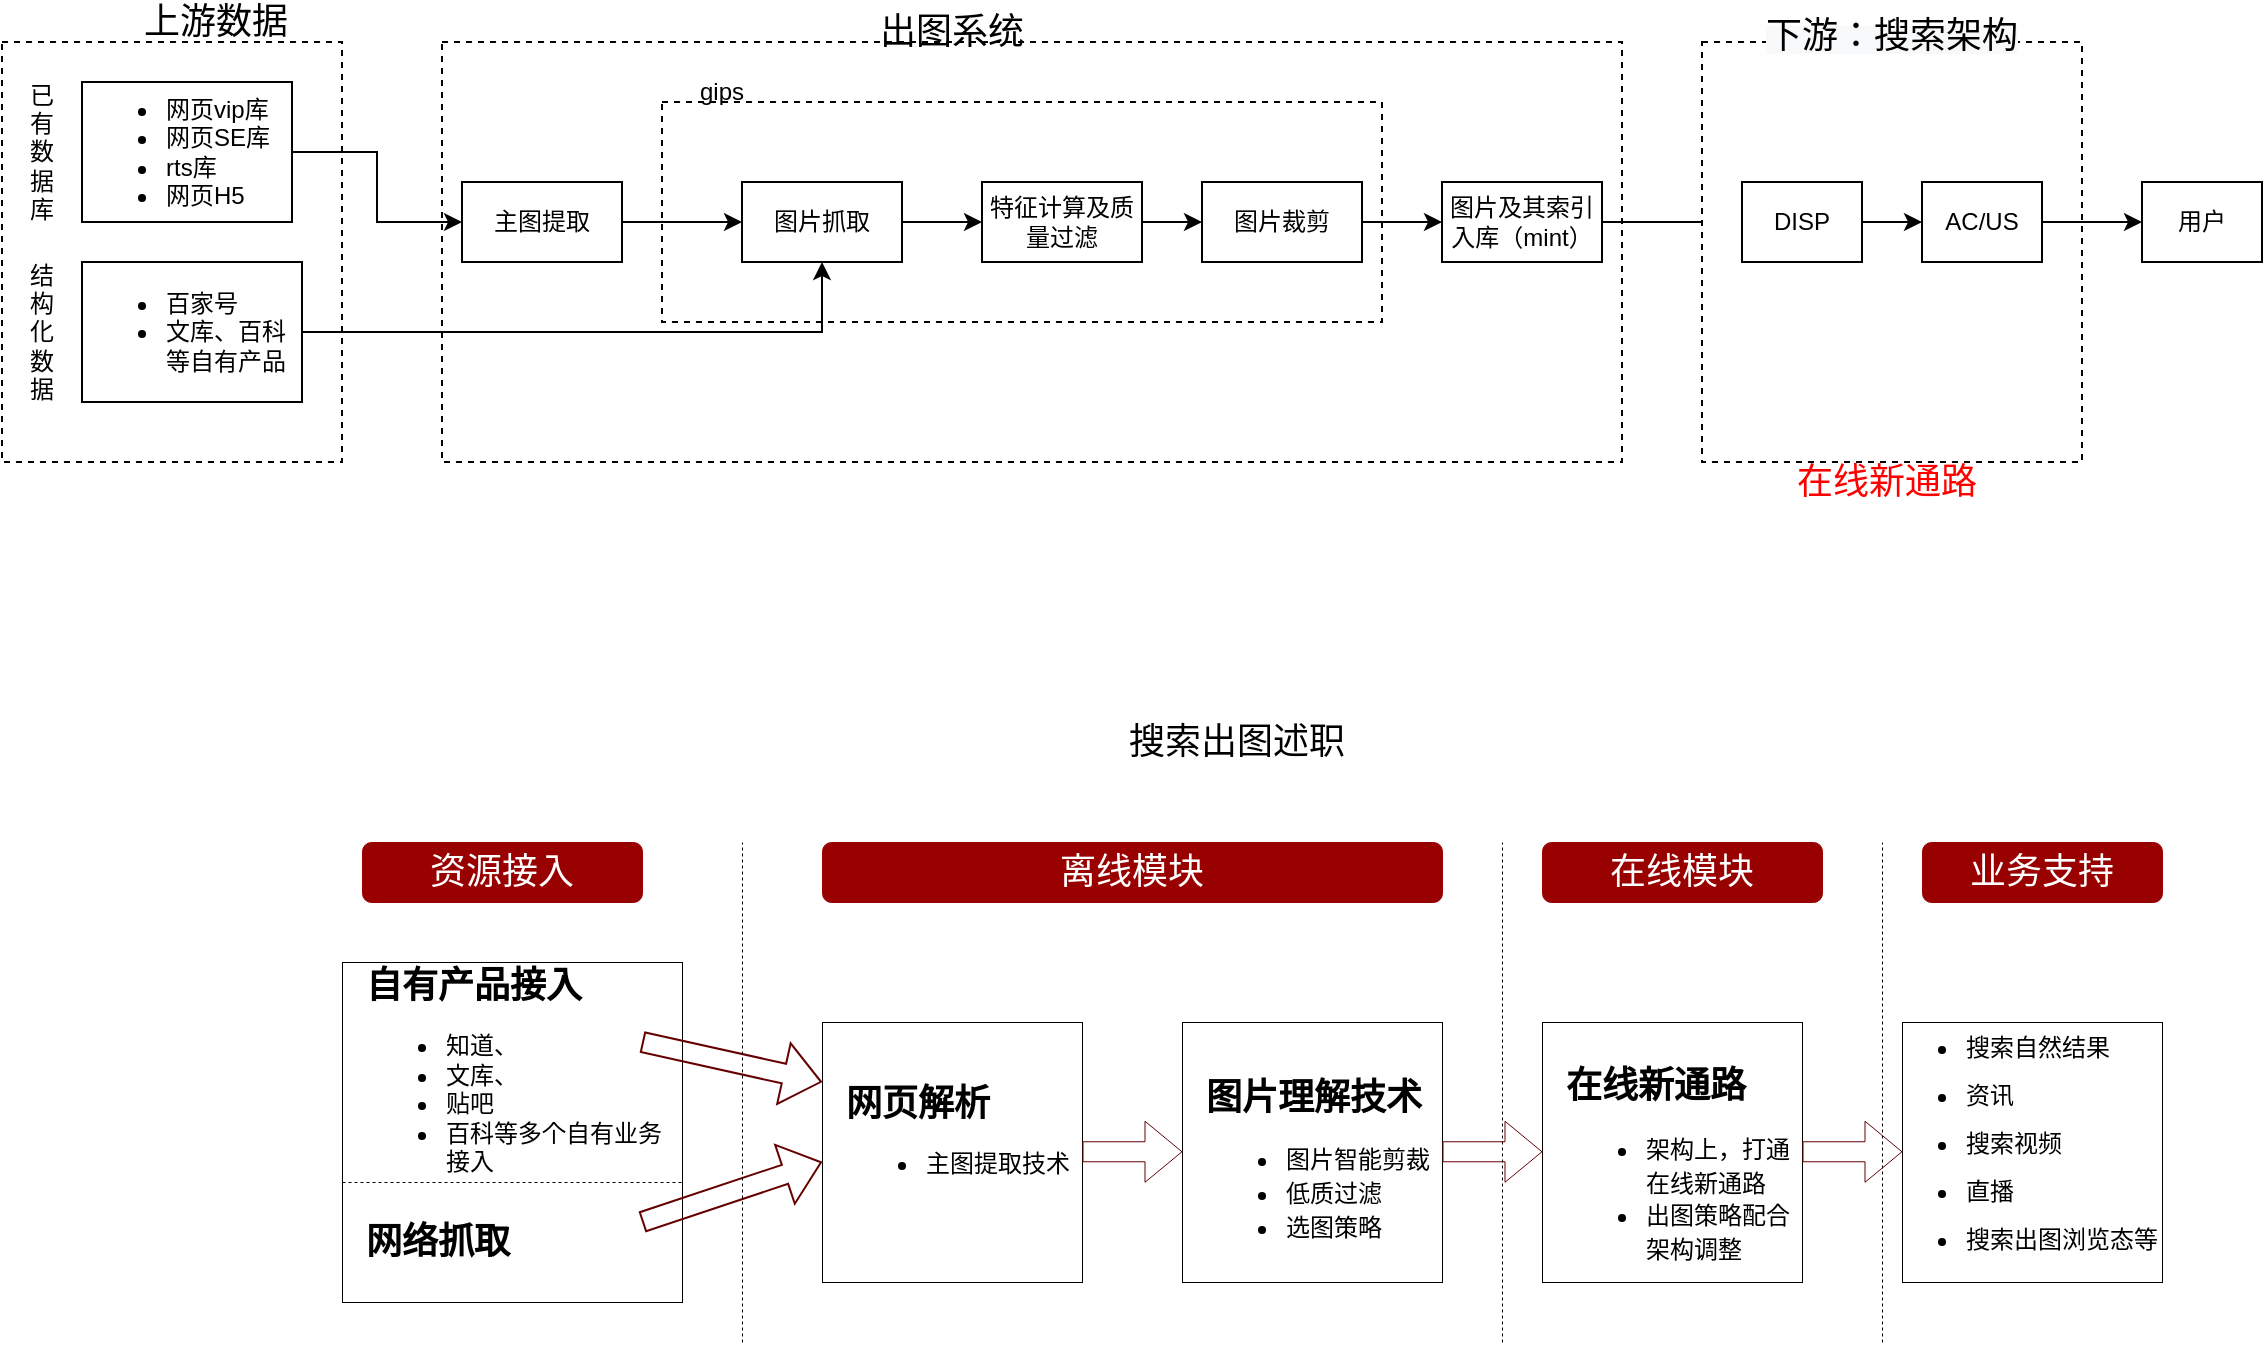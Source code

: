 <mxfile version="16.1.4" type="github">
  <diagram id="hWNafZOtgDDPXVln5Tpz" name="Page-1">
    <mxGraphModel dx="1151" dy="599" grid="1" gridSize="10" guides="1" tooltips="1" connect="1" arrows="1" fold="1" page="1" pageScale="1" pageWidth="2339" pageHeight="3300" math="0" shadow="0">
      <root>
        <mxCell id="0" />
        <mxCell id="1" parent="0" />
        <mxCell id="i5rJ01WgzXwHkT8kXXQp-25" value="" style="whiteSpace=wrap;html=1;aspect=fixed;fontSize=18;strokeWidth=0.5;" vertex="1" parent="1">
          <mxGeometry x="1050" y="550" width="130" height="130" as="geometry" />
        </mxCell>
        <mxCell id="i5rJ01WgzXwHkT8kXXQp-15" value="" style="whiteSpace=wrap;html=1;aspect=fixed;fontSize=18;strokeWidth=0.5;" vertex="1" parent="1">
          <mxGeometry x="690" y="550" width="130" height="130" as="geometry" />
        </mxCell>
        <mxCell id="i5rJ01WgzXwHkT8kXXQp-14" value="" style="whiteSpace=wrap;html=1;aspect=fixed;fontSize=18;strokeWidth=0.5;" vertex="1" parent="1">
          <mxGeometry x="510" y="550" width="130" height="130" as="geometry" />
        </mxCell>
        <mxCell id="i5rJ01WgzXwHkT8kXXQp-7" value="" style="whiteSpace=wrap;html=1;aspect=fixed;fontSize=18;strokeWidth=0.5;" vertex="1" parent="1">
          <mxGeometry x="270" y="520" width="170" height="170" as="geometry" />
        </mxCell>
        <mxCell id="LKuy4wLW6eELK773XFHh-19" value="" style="rounded=0;whiteSpace=wrap;html=1;dashed=1;" parent="1" vertex="1">
          <mxGeometry x="320" y="60" width="590" height="210" as="geometry" />
        </mxCell>
        <mxCell id="LKuy4wLW6eELK773XFHh-21" value="" style="rounded=0;whiteSpace=wrap;html=1;dashed=1;" parent="1" vertex="1">
          <mxGeometry x="430" y="90" width="360" height="110" as="geometry" />
        </mxCell>
        <mxCell id="LKuy4wLW6eELK773XFHh-1" value="" style="rounded=0;whiteSpace=wrap;html=1;dashed=1;" parent="1" vertex="1">
          <mxGeometry x="100" y="60" width="170" height="210" as="geometry" />
        </mxCell>
        <mxCell id="LKuy4wLW6eELK773XFHh-2" value="&lt;font style=&quot;font-size: 18px&quot;&gt;上游数据&lt;/font&gt;" style="text;html=1;strokeColor=none;fillColor=none;align=center;verticalAlign=middle;whiteSpace=wrap;rounded=0;dashed=1;" parent="1" vertex="1">
          <mxGeometry x="162.5" y="40" width="87.5" height="20" as="geometry" />
        </mxCell>
        <mxCell id="LKuy4wLW6eELK773XFHh-13" style="edgeStyle=orthogonalEdgeStyle;rounded=0;orthogonalLoop=1;jettySize=auto;html=1;entryX=0;entryY=0.5;entryDx=0;entryDy=0;" parent="1" source="LKuy4wLW6eELK773XFHh-4" target="LKuy4wLW6eELK773XFHh-8" edge="1">
          <mxGeometry relative="1" as="geometry" />
        </mxCell>
        <mxCell id="LKuy4wLW6eELK773XFHh-4" value="&lt;ul&gt;&lt;li&gt;网页vip库&lt;/li&gt;&lt;li&gt;网页SE库&lt;/li&gt;&lt;li&gt;rts库&lt;/li&gt;&lt;li&gt;网页H5&lt;/li&gt;&lt;/ul&gt;" style="rounded=0;whiteSpace=wrap;html=1;align=left;" parent="1" vertex="1">
          <mxGeometry x="140" y="80" width="105" height="70" as="geometry" />
        </mxCell>
        <mxCell id="LKuy4wLW6eELK773XFHh-14" style="edgeStyle=orthogonalEdgeStyle;rounded=0;orthogonalLoop=1;jettySize=auto;html=1;entryX=0.5;entryY=1;entryDx=0;entryDy=0;" parent="1" source="LKuy4wLW6eELK773XFHh-5" target="LKuy4wLW6eELK773XFHh-9" edge="1">
          <mxGeometry relative="1" as="geometry" />
        </mxCell>
        <mxCell id="LKuy4wLW6eELK773XFHh-5" value="&lt;ul&gt;&lt;li&gt;百家号&lt;/li&gt;&lt;li&gt;文库、百科等自有产品&lt;/li&gt;&lt;/ul&gt;" style="rounded=0;whiteSpace=wrap;html=1;align=left;" parent="1" vertex="1">
          <mxGeometry x="140" y="170" width="110" height="70" as="geometry" />
        </mxCell>
        <mxCell id="LKuy4wLW6eELK773XFHh-6" value="已有数据库" style="text;html=1;strokeColor=none;fillColor=none;align=center;verticalAlign=middle;whiteSpace=wrap;rounded=0;" parent="1" vertex="1">
          <mxGeometry x="110" y="100" width="20" height="30" as="geometry" />
        </mxCell>
        <mxCell id="LKuy4wLW6eELK773XFHh-7" value="结构化数据" style="text;html=1;strokeColor=none;fillColor=none;align=center;verticalAlign=middle;whiteSpace=wrap;rounded=0;" parent="1" vertex="1">
          <mxGeometry x="110" y="190" width="20" height="30" as="geometry" />
        </mxCell>
        <mxCell id="LKuy4wLW6eELK773XFHh-15" style="edgeStyle=orthogonalEdgeStyle;rounded=0;orthogonalLoop=1;jettySize=auto;html=1;entryX=0;entryY=0.5;entryDx=0;entryDy=0;" parent="1" source="LKuy4wLW6eELK773XFHh-8" target="LKuy4wLW6eELK773XFHh-9" edge="1">
          <mxGeometry relative="1" as="geometry" />
        </mxCell>
        <mxCell id="LKuy4wLW6eELK773XFHh-8" value="主图提取" style="rounded=0;whiteSpace=wrap;html=1;" parent="1" vertex="1">
          <mxGeometry x="330" y="130" width="80" height="40" as="geometry" />
        </mxCell>
        <mxCell id="LKuy4wLW6eELK773XFHh-16" style="edgeStyle=orthogonalEdgeStyle;rounded=0;orthogonalLoop=1;jettySize=auto;html=1;entryX=0;entryY=0.5;entryDx=0;entryDy=0;" parent="1" source="LKuy4wLW6eELK773XFHh-9" target="LKuy4wLW6eELK773XFHh-10" edge="1">
          <mxGeometry relative="1" as="geometry" />
        </mxCell>
        <mxCell id="LKuy4wLW6eELK773XFHh-9" value="图片抓取" style="rounded=0;whiteSpace=wrap;html=1;" parent="1" vertex="1">
          <mxGeometry x="470" y="130" width="80" height="40" as="geometry" />
        </mxCell>
        <mxCell id="LKuy4wLW6eELK773XFHh-17" style="edgeStyle=orthogonalEdgeStyle;rounded=0;orthogonalLoop=1;jettySize=auto;html=1;entryX=0;entryY=0.5;entryDx=0;entryDy=0;" parent="1" source="LKuy4wLW6eELK773XFHh-10" target="LKuy4wLW6eELK773XFHh-11" edge="1">
          <mxGeometry relative="1" as="geometry" />
        </mxCell>
        <mxCell id="LKuy4wLW6eELK773XFHh-10" value="特征计算及质量过滤" style="rounded=0;whiteSpace=wrap;html=1;" parent="1" vertex="1">
          <mxGeometry x="590" y="130" width="80" height="40" as="geometry" />
        </mxCell>
        <mxCell id="LKuy4wLW6eELK773XFHh-18" style="edgeStyle=orthogonalEdgeStyle;rounded=0;orthogonalLoop=1;jettySize=auto;html=1;entryX=0;entryY=0.5;entryDx=0;entryDy=0;" parent="1" source="LKuy4wLW6eELK773XFHh-11" target="LKuy4wLW6eELK773XFHh-12" edge="1">
          <mxGeometry relative="1" as="geometry" />
        </mxCell>
        <mxCell id="LKuy4wLW6eELK773XFHh-11" value="图片裁剪" style="rounded=0;whiteSpace=wrap;html=1;" parent="1" vertex="1">
          <mxGeometry x="700" y="130" width="80" height="40" as="geometry" />
        </mxCell>
        <mxCell id="LKuy4wLW6eELK773XFHh-28" style="edgeStyle=orthogonalEdgeStyle;rounded=0;orthogonalLoop=1;jettySize=auto;html=1;entryX=0;entryY=0.5;entryDx=0;entryDy=0;" parent="1" source="LKuy4wLW6eELK773XFHh-12" target="LKuy4wLW6eELK773XFHh-24" edge="1">
          <mxGeometry relative="1" as="geometry" />
        </mxCell>
        <mxCell id="LKuy4wLW6eELK773XFHh-12" value="图片及其索引入库（mint）" style="rounded=0;whiteSpace=wrap;html=1;" parent="1" vertex="1">
          <mxGeometry x="820" y="130" width="80" height="40" as="geometry" />
        </mxCell>
        <mxCell id="LKuy4wLW6eELK773XFHh-20" value="&lt;font style=&quot;font-size: 18px&quot;&gt;出图系统&lt;/font&gt;" style="text;html=1;strokeColor=none;fillColor=none;align=center;verticalAlign=middle;whiteSpace=wrap;rounded=0;dashed=1;" parent="1" vertex="1">
          <mxGeometry x="530" y="40" width="90" height="30" as="geometry" />
        </mxCell>
        <mxCell id="LKuy4wLW6eELK773XFHh-22" value="gips" style="text;html=1;strokeColor=none;fillColor=none;align=center;verticalAlign=middle;whiteSpace=wrap;rounded=0;dashed=1;" parent="1" vertex="1">
          <mxGeometry x="430" y="70" width="60" height="30" as="geometry" />
        </mxCell>
        <mxCell id="LKuy4wLW6eELK773XFHh-23" value="" style="rounded=0;whiteSpace=wrap;html=1;dashed=1;" parent="1" vertex="1">
          <mxGeometry x="950" y="60" width="190" height="210" as="geometry" />
        </mxCell>
        <mxCell id="LKuy4wLW6eELK773XFHh-29" style="edgeStyle=orthogonalEdgeStyle;rounded=0;orthogonalLoop=1;jettySize=auto;html=1;entryX=0;entryY=0.5;entryDx=0;entryDy=0;" parent="1" source="LKuy4wLW6eELK773XFHh-24" target="LKuy4wLW6eELK773XFHh-25" edge="1">
          <mxGeometry relative="1" as="geometry" />
        </mxCell>
        <mxCell id="LKuy4wLW6eELK773XFHh-24" value="DISP" style="rounded=0;whiteSpace=wrap;html=1;" parent="1" vertex="1">
          <mxGeometry x="970" y="130" width="60" height="40" as="geometry" />
        </mxCell>
        <mxCell id="LKuy4wLW6eELK773XFHh-31" style="edgeStyle=orthogonalEdgeStyle;rounded=0;orthogonalLoop=1;jettySize=auto;html=1;entryX=0;entryY=0.5;entryDx=0;entryDy=0;" parent="1" source="LKuy4wLW6eELK773XFHh-25" target="LKuy4wLW6eELK773XFHh-30" edge="1">
          <mxGeometry relative="1" as="geometry" />
        </mxCell>
        <mxCell id="LKuy4wLW6eELK773XFHh-25" value="AC/US" style="rounded=0;whiteSpace=wrap;html=1;" parent="1" vertex="1">
          <mxGeometry x="1060" y="130" width="60" height="40" as="geometry" />
        </mxCell>
        <mxCell id="LKuy4wLW6eELK773XFHh-26" value="&lt;span style=&quot;color: rgb(0 , 0 , 0) ; font-family: &amp;#34;helvetica&amp;#34; ; font-style: normal ; font-weight: 400 ; letter-spacing: normal ; text-align: center ; text-indent: 0px ; text-transform: none ; word-spacing: 0px ; background-color: rgb(248 , 249 , 250) ; display: inline ; float: none&quot;&gt;&lt;font style=&quot;font-size: 18px&quot;&gt;下游：搜索架构&lt;/font&gt;&lt;/span&gt;" style="text;whiteSpace=wrap;html=1;" parent="1" vertex="1">
          <mxGeometry x="980" y="40" width="150" height="20" as="geometry" />
        </mxCell>
        <mxCell id="LKuy4wLW6eELK773XFHh-30" value="用户" style="rounded=0;whiteSpace=wrap;html=1;" parent="1" vertex="1">
          <mxGeometry x="1170" y="130" width="60" height="40" as="geometry" />
        </mxCell>
        <mxCell id="LKuy4wLW6eELK773XFHh-32" value="&lt;font color=&quot;#ff0000&quot;&gt;&lt;span style=&quot;font-size: 18px&quot;&gt;在线新通路&lt;/span&gt;&lt;/font&gt;" style="text;html=1;strokeColor=none;fillColor=none;align=center;verticalAlign=middle;whiteSpace=wrap;rounded=0;dashed=1;" parent="1" vertex="1">
          <mxGeometry x="980" y="270" width="125" height="20" as="geometry" />
        </mxCell>
        <mxCell id="i5rJ01WgzXwHkT8kXXQp-1" value="&lt;font style=&quot;font-size: 18px&quot;&gt;&lt;b&gt;网页解析&lt;/b&gt;&lt;/font&gt;&lt;br&gt;&lt;ul&gt;&lt;li&gt;主图提取技术&lt;/li&gt;&lt;/ul&gt;" style="text;html=1;strokeColor=none;fillColor=none;align=left;verticalAlign=middle;whiteSpace=wrap;rounded=0;" vertex="1" parent="1">
          <mxGeometry x="520" y="560" width="160" height="100" as="geometry" />
        </mxCell>
        <mxCell id="i5rJ01WgzXwHkT8kXXQp-4" value="&lt;span style=&quot;font-size: 18px&quot;&gt;&lt;b&gt;图片理解技术&lt;/b&gt;&lt;/span&gt;&lt;br&gt;&lt;ul style=&quot;line-height: 1.4&quot;&gt;&lt;li&gt;图片智能剪裁&lt;/li&gt;&lt;li&gt;低质过滤&lt;/li&gt;&lt;li&gt;选图策略&lt;/li&gt;&lt;/ul&gt;" style="text;html=1;strokeColor=none;fillColor=none;align=left;verticalAlign=middle;whiteSpace=wrap;rounded=0;" vertex="1" parent="1">
          <mxGeometry x="700" y="580" width="190" height="90" as="geometry" />
        </mxCell>
        <mxCell id="i5rJ01WgzXwHkT8kXXQp-5" value="&lt;span style=&quot;font-size: 18px&quot;&gt;&lt;b&gt;自有产品接入&lt;/b&gt;&lt;/span&gt;&lt;br&gt;&lt;ul&gt;&lt;li&gt;知道、&lt;/li&gt;&lt;li&gt;文库、&lt;/li&gt;&lt;li&gt;贴吧&lt;/li&gt;&lt;li&gt;百科等多个自有业务接入&lt;/li&gt;&lt;/ul&gt;" style="text;html=1;strokeColor=none;fillColor=none;align=left;verticalAlign=middle;whiteSpace=wrap;rounded=0;" vertex="1" parent="1">
          <mxGeometry x="280" y="530" width="160" height="100" as="geometry" />
        </mxCell>
        <mxCell id="i5rJ01WgzXwHkT8kXXQp-6" value="&lt;span style=&quot;font-size: 18px&quot;&gt;&lt;b&gt;网络抓取&lt;br&gt;&lt;/b&gt;&lt;/span&gt;" style="text;html=1;strokeColor=none;fillColor=none;align=left;verticalAlign=middle;whiteSpace=wrap;rounded=0;" vertex="1" parent="1">
          <mxGeometry x="280" y="610" width="160" height="100" as="geometry" />
        </mxCell>
        <mxCell id="i5rJ01WgzXwHkT8kXXQp-11" value="" style="endArrow=none;html=1;rounded=0;fontSize=18;dashed=1;strokeWidth=0.5;" edge="1" parent="1">
          <mxGeometry width="50" height="50" relative="1" as="geometry">
            <mxPoint x="270" y="630" as="sourcePoint" />
            <mxPoint x="440" y="630" as="targetPoint" />
          </mxGeometry>
        </mxCell>
        <mxCell id="i5rJ01WgzXwHkT8kXXQp-12" value="" style="shape=flexArrow;endArrow=classic;html=1;rounded=0;fontSize=18;exitX=0.875;exitY=0.3;exitDx=0;exitDy=0;exitPerimeter=0;strokeColor=#660000;" edge="1" parent="1" source="i5rJ01WgzXwHkT8kXXQp-5">
          <mxGeometry width="50" height="50" relative="1" as="geometry">
            <mxPoint x="470" y="590" as="sourcePoint" />
            <mxPoint x="510" y="580" as="targetPoint" />
          </mxGeometry>
        </mxCell>
        <mxCell id="i5rJ01WgzXwHkT8kXXQp-13" value="" style="shape=flexArrow;endArrow=classic;html=1;rounded=0;fontSize=18;strokeColor=#660000;" edge="1" parent="1">
          <mxGeometry width="50" height="50" relative="1" as="geometry">
            <mxPoint x="420" y="650" as="sourcePoint" />
            <mxPoint x="510" y="620" as="targetPoint" />
          </mxGeometry>
        </mxCell>
        <mxCell id="i5rJ01WgzXwHkT8kXXQp-17" value="" style="shape=flexArrow;endArrow=classic;html=1;rounded=0;fontSize=18;strokeColor=#660000;strokeWidth=0.5;" edge="1" parent="1">
          <mxGeometry width="50" height="50" relative="1" as="geometry">
            <mxPoint x="640" y="614.63" as="sourcePoint" />
            <mxPoint x="690" y="614.63" as="targetPoint" />
          </mxGeometry>
        </mxCell>
        <mxCell id="i5rJ01WgzXwHkT8kXXQp-18" value="" style="whiteSpace=wrap;html=1;aspect=fixed;fontSize=18;strokeWidth=0.5;" vertex="1" parent="1">
          <mxGeometry x="870" y="550" width="130" height="130" as="geometry" />
        </mxCell>
        <mxCell id="i5rJ01WgzXwHkT8kXXQp-19" value="" style="shape=flexArrow;endArrow=classic;html=1;rounded=0;fontSize=18;strokeColor=#660000;strokeWidth=0.5;" edge="1" parent="1">
          <mxGeometry width="50" height="50" relative="1" as="geometry">
            <mxPoint x="820.0" y="614.63" as="sourcePoint" />
            <mxPoint x="870.0" y="614.63" as="targetPoint" />
          </mxGeometry>
        </mxCell>
        <mxCell id="i5rJ01WgzXwHkT8kXXQp-20" value="&lt;span style=&quot;font-size: 18px&quot;&gt;&lt;b&gt;在线新通路&lt;/b&gt;&lt;/span&gt;&lt;br&gt;&lt;ul style=&quot;line-height: 1.4&quot;&gt;&lt;li&gt;架构上，打通在线新通路&lt;/li&gt;&lt;li&gt;出图策略配合架构调整&lt;/li&gt;&lt;/ul&gt;" style="text;html=1;strokeColor=none;fillColor=none;align=left;verticalAlign=middle;whiteSpace=wrap;rounded=0;" vertex="1" parent="1">
          <mxGeometry x="880" y="585" width="120" height="85" as="geometry" />
        </mxCell>
        <mxCell id="i5rJ01WgzXwHkT8kXXQp-22" value="&lt;font color=&quot;#ffffff&quot;&gt;离线模块&lt;/font&gt;" style="rounded=1;whiteSpace=wrap;html=1;fontSize=18;strokeWidth=0.5;fillColor=#990000;strokeColor=#990000;" vertex="1" parent="1">
          <mxGeometry x="510" y="460" width="310" height="30" as="geometry" />
        </mxCell>
        <mxCell id="i5rJ01WgzXwHkT8kXXQp-23" value="&lt;font color=&quot;#ffffff&quot;&gt;在线模块&lt;/font&gt;" style="rounded=1;whiteSpace=wrap;html=1;fontSize=18;strokeWidth=0.5;fillColor=#990000;strokeColor=#990000;" vertex="1" parent="1">
          <mxGeometry x="870" y="460" width="140" height="30" as="geometry" />
        </mxCell>
        <mxCell id="i5rJ01WgzXwHkT8kXXQp-24" value="&lt;ul style=&quot;line-height: 2&quot;&gt;&lt;li&gt;搜索自然结果&lt;/li&gt;&lt;li&gt;资讯&lt;/li&gt;&lt;li&gt;搜索视频&lt;/li&gt;&lt;li&gt;直播&lt;/li&gt;&lt;li&gt;搜索出图浏览态等&lt;/li&gt;&lt;/ul&gt;" style="text;html=1;strokeColor=none;fillColor=none;align=left;verticalAlign=middle;whiteSpace=wrap;rounded=0;" vertex="1" parent="1">
          <mxGeometry x="1040" y="560" width="140" height="100" as="geometry" />
        </mxCell>
        <mxCell id="i5rJ01WgzXwHkT8kXXQp-26" value="" style="endArrow=none;dashed=1;html=1;rounded=0;fontSize=18;fontColor=#FFFFFF;strokeColor=#000000;strokeWidth=0.5;" edge="1" parent="1">
          <mxGeometry width="50" height="50" relative="1" as="geometry">
            <mxPoint x="470" y="710" as="sourcePoint" />
            <mxPoint x="470" y="460" as="targetPoint" />
          </mxGeometry>
        </mxCell>
        <mxCell id="i5rJ01WgzXwHkT8kXXQp-27" value="" style="endArrow=none;dashed=1;html=1;rounded=0;fontSize=18;fontColor=#FFFFFF;strokeColor=#000000;strokeWidth=0.5;" edge="1" parent="1">
          <mxGeometry width="50" height="50" relative="1" as="geometry">
            <mxPoint x="850.0" y="710" as="sourcePoint" />
            <mxPoint x="850.0" y="460" as="targetPoint" />
          </mxGeometry>
        </mxCell>
        <mxCell id="i5rJ01WgzXwHkT8kXXQp-28" value="" style="endArrow=none;dashed=1;html=1;rounded=0;fontSize=18;fontColor=#FFFFFF;strokeColor=#000000;strokeWidth=0.5;" edge="1" parent="1">
          <mxGeometry width="50" height="50" relative="1" as="geometry">
            <mxPoint x="1040.0" y="710" as="sourcePoint" />
            <mxPoint x="1040.0" y="460" as="targetPoint" />
          </mxGeometry>
        </mxCell>
        <mxCell id="i5rJ01WgzXwHkT8kXXQp-29" value="&lt;span style=&quot;font-size: 18px&quot;&gt;搜索出图述职&lt;/span&gt;" style="text;html=1;strokeColor=none;fillColor=none;align=center;verticalAlign=middle;whiteSpace=wrap;rounded=0;dashed=1;" vertex="1" parent="1">
          <mxGeometry x="655" y="400" width="125" height="20" as="geometry" />
        </mxCell>
        <mxCell id="i5rJ01WgzXwHkT8kXXQp-30" value="" style="shape=flexArrow;endArrow=classic;html=1;rounded=0;fontSize=18;strokeColor=#660000;strokeWidth=0.5;" edge="1" parent="1">
          <mxGeometry width="50" height="50" relative="1" as="geometry">
            <mxPoint x="1000.0" y="614.63" as="sourcePoint" />
            <mxPoint x="1050.0" y="614.63" as="targetPoint" />
          </mxGeometry>
        </mxCell>
        <mxCell id="i5rJ01WgzXwHkT8kXXQp-31" value="&lt;font color=&quot;#ffffff&quot;&gt;资源接入&lt;/font&gt;" style="rounded=1;whiteSpace=wrap;html=1;fontSize=18;strokeWidth=0.5;fillColor=#990000;strokeColor=#990000;" vertex="1" parent="1">
          <mxGeometry x="280" y="460" width="140" height="30" as="geometry" />
        </mxCell>
        <mxCell id="i5rJ01WgzXwHkT8kXXQp-32" value="&lt;font color=&quot;#ffffff&quot;&gt;业务支持&lt;/font&gt;" style="rounded=1;whiteSpace=wrap;html=1;fontSize=18;strokeWidth=0.5;fillColor=#990000;strokeColor=#990000;" vertex="1" parent="1">
          <mxGeometry x="1060" y="460" width="120" height="30" as="geometry" />
        </mxCell>
      </root>
    </mxGraphModel>
  </diagram>
</mxfile>
